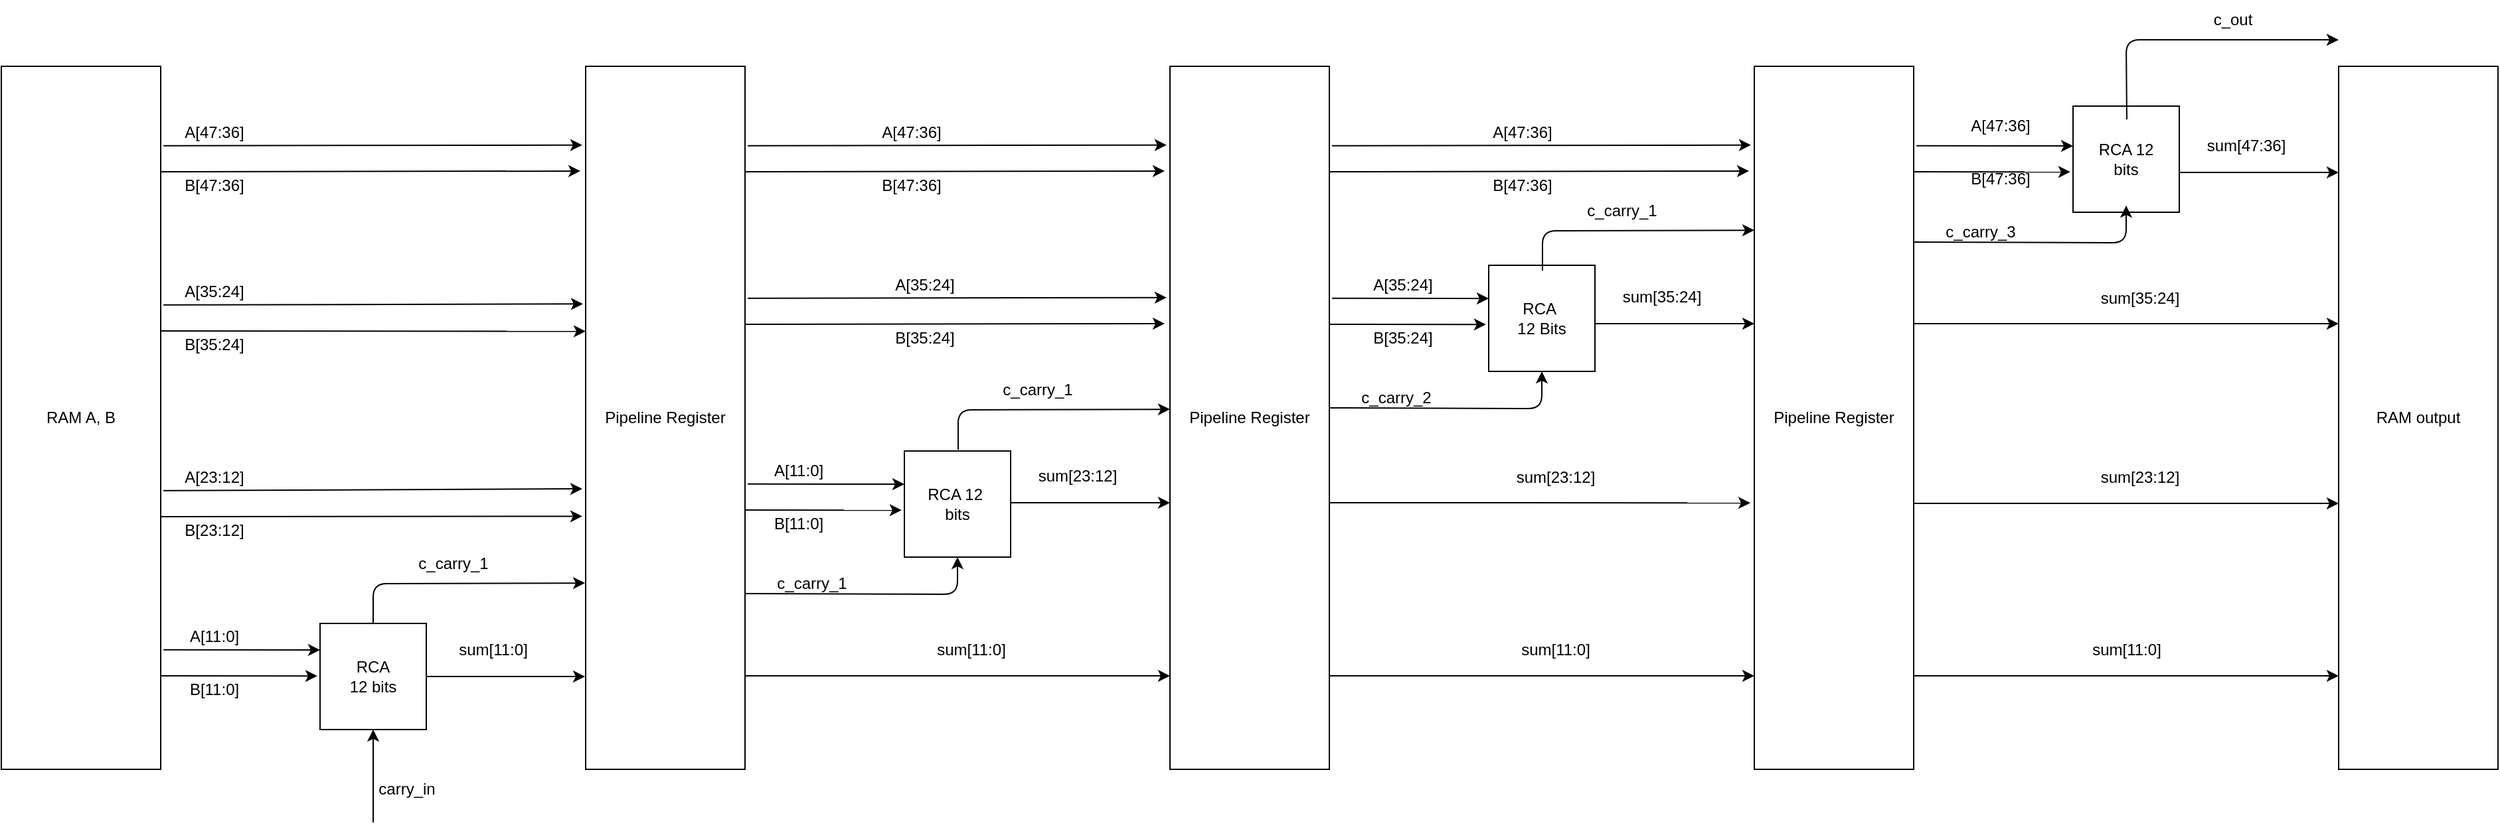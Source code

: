 <mxfile>
    <diagram id="7_DFSJN7kYFXj5fdT7Vn" name="Page-1">
        <mxGraphModel dx="1146" dy="644" grid="1" gridSize="10" guides="1" tooltips="1" connect="1" arrows="1" fold="1" page="1" pageScale="1" pageWidth="3300" pageHeight="4681" math="0" shadow="0">
            <root>
                <mxCell id="0"/>
                <mxCell id="1" parent="0"/>
                <mxCell id="3" value="RAM A, B" style="rounded=0;whiteSpace=wrap;html=1;" vertex="1" parent="1">
                    <mxGeometry x="80" y="150" width="120" height="530" as="geometry"/>
                </mxCell>
                <mxCell id="32" style="edgeStyle=none;html=1;exitX=1;exitY=0.75;exitDx=0;exitDy=0;entryX=0.5;entryY=1;entryDx=0;entryDy=0;" edge="1" parent="1" source="5" target="10">
                    <mxGeometry relative="1" as="geometry">
                        <mxPoint x="830" y="548" as="targetPoint"/>
                        <Array as="points">
                            <mxPoint x="800" y="548"/>
                        </Array>
                    </mxGeometry>
                </mxCell>
                <mxCell id="5" value="Pipeline Register" style="rounded=0;whiteSpace=wrap;html=1;" vertex="1" parent="1">
                    <mxGeometry x="520" y="150" width="120" height="530" as="geometry"/>
                </mxCell>
                <mxCell id="6" value="Pipeline Register" style="rounded=0;whiteSpace=wrap;html=1;" vertex="1" parent="1">
                    <mxGeometry x="960" y="150" width="120" height="530" as="geometry"/>
                </mxCell>
                <mxCell id="7" value="Pipeline Register" style="rounded=0;whiteSpace=wrap;html=1;" vertex="1" parent="1">
                    <mxGeometry x="1400" y="150" width="120" height="530" as="geometry"/>
                </mxCell>
                <mxCell id="8" value="RAM output" style="rounded=0;whiteSpace=wrap;html=1;" vertex="1" parent="1">
                    <mxGeometry x="1840" y="150" width="120" height="530" as="geometry"/>
                </mxCell>
                <mxCell id="16" style="edgeStyle=none;html=1;exitX=1.017;exitY=0.83;exitDx=0;exitDy=0;entryX=0;entryY=0.25;entryDx=0;entryDy=0;exitPerimeter=0;" edge="1" parent="1" source="3" target="9">
                    <mxGeometry relative="1" as="geometry"/>
                </mxCell>
                <mxCell id="20" style="edgeStyle=none;html=1;exitX=1;exitY=0.5;exitDx=0;exitDy=0;entryX=-0.004;entryY=0.868;entryDx=0;entryDy=0;entryPerimeter=0;" edge="1" parent="1" source="9" target="5">
                    <mxGeometry relative="1" as="geometry"/>
                </mxCell>
                <mxCell id="29" style="edgeStyle=none;html=1;exitX=0.5;exitY=1;exitDx=0;exitDy=0;entryX=0.5;entryY=1;entryDx=0;entryDy=0;" edge="1" parent="1" target="9">
                    <mxGeometry relative="1" as="geometry">
                        <mxPoint x="360" y="720" as="sourcePoint"/>
                    </mxGeometry>
                </mxCell>
                <mxCell id="31" style="edgeStyle=none;html=1;exitX=0.5;exitY=0;exitDx=0;exitDy=0;entryX=-0.004;entryY=0.735;entryDx=0;entryDy=0;entryPerimeter=0;" edge="1" parent="1" source="9" target="5">
                    <mxGeometry relative="1" as="geometry">
                        <mxPoint x="360" y="530" as="targetPoint"/>
                        <Array as="points">
                            <mxPoint x="360" y="540"/>
                        </Array>
                    </mxGeometry>
                </mxCell>
                <mxCell id="9" value="RCA&lt;br&gt;12 bits" style="whiteSpace=wrap;html=1;aspect=fixed;" vertex="1" parent="1">
                    <mxGeometry x="320" y="570" width="80" height="80" as="geometry"/>
                </mxCell>
                <mxCell id="10" value="RCA 12&amp;nbsp;&lt;br&gt;bits" style="whiteSpace=wrap;html=1;aspect=fixed;" vertex="1" parent="1">
                    <mxGeometry x="760" y="440" width="80" height="80" as="geometry"/>
                </mxCell>
                <mxCell id="11" value="RCA&amp;nbsp;&lt;br&gt;12 Bits" style="whiteSpace=wrap;html=1;aspect=fixed;" vertex="1" parent="1">
                    <mxGeometry x="1200" y="300" width="80" height="80" as="geometry"/>
                </mxCell>
                <mxCell id="12" value="RCA 12&lt;br&gt;bits" style="whiteSpace=wrap;html=1;aspect=fixed;" vertex="1" parent="1">
                    <mxGeometry x="1640" y="180" width="80" height="80" as="geometry"/>
                </mxCell>
                <mxCell id="17" style="edgeStyle=none;html=1;exitX=1.017;exitY=0.83;exitDx=0;exitDy=0;entryX=0;entryY=0.25;entryDx=0;entryDy=0;exitPerimeter=0;" edge="1" parent="1">
                    <mxGeometry relative="1" as="geometry">
                        <mxPoint x="200.0" y="609.5" as="sourcePoint"/>
                        <mxPoint x="317.96" y="609.6" as="targetPoint"/>
                    </mxGeometry>
                </mxCell>
                <mxCell id="18" value="A[11:0]" style="text;html=1;align=center;verticalAlign=middle;resizable=0;points=[];autosize=1;strokeColor=none;fillColor=none;" vertex="1" parent="1">
                    <mxGeometry x="210" y="565" width="60" height="30" as="geometry"/>
                </mxCell>
                <mxCell id="19" value="B[11:0]" style="text;html=1;align=center;verticalAlign=middle;resizable=0;points=[];autosize=1;strokeColor=none;fillColor=none;" vertex="1" parent="1">
                    <mxGeometry x="210" y="605" width="60" height="30" as="geometry"/>
                </mxCell>
                <mxCell id="21" style="edgeStyle=none;html=1;exitX=1;exitY=0.5;exitDx=0;exitDy=0;entryX=0;entryY=0.867;entryDx=0;entryDy=0;entryPerimeter=0;" edge="1" parent="1" target="6">
                    <mxGeometry relative="1" as="geometry">
                        <mxPoint x="640" y="609.5" as="sourcePoint"/>
                        <mxPoint x="759.52" y="609.54" as="targetPoint"/>
                    </mxGeometry>
                </mxCell>
                <mxCell id="22" style="edgeStyle=none;html=1;exitX=1;exitY=0.5;exitDx=0;exitDy=0;entryX=0;entryY=0.867;entryDx=0;entryDy=0;entryPerimeter=0;" edge="1" parent="1">
                    <mxGeometry relative="1" as="geometry">
                        <mxPoint x="1080" y="609.5" as="sourcePoint"/>
                        <mxPoint x="1400" y="609.51" as="targetPoint"/>
                    </mxGeometry>
                </mxCell>
                <mxCell id="23" style="edgeStyle=none;html=1;exitX=1;exitY=0.5;exitDx=0;exitDy=0;entryX=0;entryY=0.867;entryDx=0;entryDy=0;entryPerimeter=0;" edge="1" parent="1">
                    <mxGeometry relative="1" as="geometry">
                        <mxPoint x="1520" y="609.5" as="sourcePoint"/>
                        <mxPoint x="1840" y="609.51" as="targetPoint"/>
                    </mxGeometry>
                </mxCell>
                <mxCell id="24" value="sum[11:0]&lt;span style=&quot;color: rgba(0, 0, 0, 0); font-family: monospace; font-size: 0px; text-align: start;&quot;&gt;%3CmxGraphModel%3E%3Croot%3E%3CmxCell%20id%3D%220%22%2F%3E%3CmxCell%20id%3D%221%22%20parent%3D%220%22%2F%3E%3CmxCell%20id%3D%222%22%20style%3D%22edgeStyle%3Dnone%3Bhtml%3D1%3BexitX%3D1%3BexitY%3D0.5%3BexitDx%3D0%3BexitDy%3D0%3BentryX%3D0%3BentryY%3D0.867%3BentryDx%3D0%3BentryDy%3D0%3BentryPerimeter%3D0%3B%22%20edge%3D%221%22%20parent%3D%221%22%3E%3CmxGeometry%20relative%3D%221%22%20as%3D%22geometry%22%3E%3CmxPoint%20x%3D%22640%22%20y%3D%22609.5%22%20as%3D%22sourcePoint%22%2F%3E%3CmxPoint%20x%3D%22960%22%20y%3D%22609.51%22%20as%3D%22targetPoint%22%2F%3E%3C%2FmxGeometry%3E%3C%2FmxCell%3E%3C%2Froot%3E%3C%2FmxGraphModel%3E&lt;/span&gt;" style="text;html=1;align=center;verticalAlign=middle;resizable=0;points=[];autosize=1;strokeColor=none;fillColor=none;" vertex="1" parent="1">
                    <mxGeometry x="410" y="575" width="80" height="30" as="geometry"/>
                </mxCell>
                <mxCell id="25" value="sum[11:0]&lt;span style=&quot;color: rgba(0, 0, 0, 0); font-family: monospace; font-size: 0px; text-align: start;&quot;&gt;%3CmxGraphModel%3E%3Croot%3E%3CmxCell%20id%3D%220%22%2F%3E%3CmxCell%20id%3D%221%22%20parent%3D%220%22%2F%3E%3CmxCell%20id%3D%222%22%20style%3D%22edgeStyle%3Dnone%3Bhtml%3D1%3BexitX%3D1%3BexitY%3D0.5%3BexitDx%3D0%3BexitDy%3D0%3BentryX%3D0%3BentryY%3D0.867%3BentryDx%3D0%3BentryDy%3D0%3BentryPerimeter%3D0%3B%22%20edge%3D%221%22%20parent%3D%221%22%3E%3CmxGeometry%20relative%3D%221%22%20as%3D%22geometry%22%3E%3CmxPoint%20x%3D%22640%22%20y%3D%22609.5%22%20as%3D%22sourcePoint%22%2F%3E%3CmxPoint%20x%3D%22960%22%20y%3D%22609.51%22%20as%3D%22targetPoint%22%2F%3E%3C%2FmxGeometry%3E%3C%2FmxCell%3E%3C%2Froot%3E%3C%2FmxGraphModel%3E&lt;/span&gt;" style="text;html=1;align=center;verticalAlign=middle;resizable=0;points=[];autosize=1;strokeColor=none;fillColor=none;" vertex="1" parent="1">
                    <mxGeometry x="770" y="575" width="80" height="30" as="geometry"/>
                </mxCell>
                <mxCell id="27" value="sum[11:0]&lt;span style=&quot;color: rgba(0, 0, 0, 0); font-family: monospace; font-size: 0px; text-align: start;&quot;&gt;%3CmxGraphModel%3E%3Croot%3E%3CmxCell%20id%3D%220%22%2F%3E%3CmxCell%20id%3D%221%22%20parent%3D%220%22%2F%3E%3CmxCell%20id%3D%222%22%20style%3D%22edgeStyle%3Dnone%3Bhtml%3D1%3BexitX%3D1%3BexitY%3D0.5%3BexitDx%3D0%3BexitDy%3D0%3BentryX%3D0%3BentryY%3D0.867%3BentryDx%3D0%3BentryDy%3D0%3BentryPerimeter%3D0%3B%22%20edge%3D%221%22%20parent%3D%221%22%3E%3CmxGeometry%20relative%3D%221%22%20as%3D%22geometry%22%3E%3CmxPoint%20x%3D%22640%22%20y%3D%22609.5%22%20as%3D%22sourcePoint%22%2F%3E%3CmxPoint%20x%3D%22960%22%20y%3D%22609.51%22%20as%3D%22targetPoint%22%2F%3E%3C%2FmxGeometry%3E%3C%2FmxCell%3E%3C%2Froot%3E%3C%2FmxGraphModel%3E&lt;/span&gt;" style="text;html=1;align=center;verticalAlign=middle;resizable=0;points=[];autosize=1;strokeColor=none;fillColor=none;" vertex="1" parent="1">
                    <mxGeometry x="1210" y="575" width="80" height="30" as="geometry"/>
                </mxCell>
                <mxCell id="28" value="sum[11:0]&lt;span style=&quot;color: rgba(0, 0, 0, 0); font-family: monospace; font-size: 0px; text-align: start;&quot;&gt;%3CmxGraphModel%3E%3Croot%3E%3CmxCell%20id%3D%220%22%2F%3E%3CmxCell%20id%3D%221%22%20parent%3D%220%22%2F%3E%3CmxCell%20id%3D%222%22%20style%3D%22edgeStyle%3Dnone%3Bhtml%3D1%3BexitX%3D1%3BexitY%3D0.5%3BexitDx%3D0%3BexitDy%3D0%3BentryX%3D0%3BentryY%3D0.867%3BentryDx%3D0%3BentryDy%3D0%3BentryPerimeter%3D0%3B%22%20edge%3D%221%22%20parent%3D%221%22%3E%3CmxGeometry%20relative%3D%221%22%20as%3D%22geometry%22%3E%3CmxPoint%20x%3D%22640%22%20y%3D%22609.5%22%20as%3D%22sourcePoint%22%2F%3E%3CmxPoint%20x%3D%22960%22%20y%3D%22609.51%22%20as%3D%22targetPoint%22%2F%3E%3C%2FmxGeometry%3E%3C%2FmxCell%3E%3C%2Froot%3E%3C%2FmxGraphModel%3E&lt;/span&gt;" style="text;html=1;align=center;verticalAlign=middle;resizable=0;points=[];autosize=1;strokeColor=none;fillColor=none;" vertex="1" parent="1">
                    <mxGeometry x="1640" y="575" width="80" height="30" as="geometry"/>
                </mxCell>
                <mxCell id="30" value="carry_in" style="text;html=1;align=center;verticalAlign=middle;resizable=0;points=[];autosize=1;strokeColor=none;fillColor=none;" vertex="1" parent="1">
                    <mxGeometry x="350" y="680" width="70" height="30" as="geometry"/>
                </mxCell>
                <mxCell id="33" value="c_carry_1" style="text;html=1;align=center;verticalAlign=middle;resizable=0;points=[];autosize=1;strokeColor=none;fillColor=none;" vertex="1" parent="1">
                    <mxGeometry x="380" y="510" width="80" height="30" as="geometry"/>
                </mxCell>
                <mxCell id="34" value="c_carry_1" style="text;html=1;align=center;verticalAlign=middle;resizable=0;points=[];autosize=1;strokeColor=none;fillColor=none;" vertex="1" parent="1">
                    <mxGeometry x="650" y="525" width="80" height="30" as="geometry"/>
                </mxCell>
                <mxCell id="35" style="edgeStyle=none;html=1;exitX=1.017;exitY=0.83;exitDx=0;exitDy=0;entryX=-0.021;entryY=0.601;entryDx=0;entryDy=0;exitPerimeter=0;entryPerimeter=0;" edge="1" parent="1" target="5">
                    <mxGeometry relative="1" as="geometry">
                        <mxPoint x="202.04" y="469.9" as="sourcePoint"/>
                        <mxPoint x="320" y="470" as="targetPoint"/>
                    </mxGeometry>
                </mxCell>
                <mxCell id="36" style="edgeStyle=none;html=1;exitX=1.017;exitY=0.83;exitDx=0;exitDy=0;entryX=-0.021;entryY=0.64;entryDx=0;entryDy=0;exitPerimeter=0;entryPerimeter=0;" edge="1" parent="1" target="5">
                    <mxGeometry relative="1" as="geometry">
                        <mxPoint x="200" y="489.5" as="sourcePoint"/>
                        <mxPoint x="317.96" y="489.6" as="targetPoint"/>
                    </mxGeometry>
                </mxCell>
                <mxCell id="37" value="A[23:12]" style="text;html=1;align=center;verticalAlign=middle;resizable=0;points=[];autosize=1;strokeColor=none;fillColor=none;" vertex="1" parent="1">
                    <mxGeometry x="205" y="445" width="70" height="30" as="geometry"/>
                </mxCell>
                <mxCell id="38" value="B[23:12]" style="text;html=1;align=center;verticalAlign=middle;resizable=0;points=[];autosize=1;strokeColor=none;fillColor=none;" vertex="1" parent="1">
                    <mxGeometry x="205" y="485" width="70" height="30" as="geometry"/>
                </mxCell>
                <mxCell id="39" style="edgeStyle=none;html=1;exitX=1.017;exitY=0.83;exitDx=0;exitDy=0;exitPerimeter=0;entryX=-0.017;entryY=0.338;entryDx=0;entryDy=0;entryPerimeter=0;" edge="1" parent="1" target="5">
                    <mxGeometry relative="1" as="geometry">
                        <mxPoint x="202.04" y="329.9" as="sourcePoint"/>
                        <mxPoint x="510" y="330" as="targetPoint"/>
                    </mxGeometry>
                </mxCell>
                <mxCell id="40" style="edgeStyle=none;html=1;exitX=1.017;exitY=0.83;exitDx=0;exitDy=0;entryX=0;entryY=0.377;entryDx=0;entryDy=0;exitPerimeter=0;entryPerimeter=0;" edge="1" parent="1" target="5">
                    <mxGeometry relative="1" as="geometry">
                        <mxPoint x="200" y="349.5" as="sourcePoint"/>
                        <mxPoint x="317.96" y="349.6" as="targetPoint"/>
                    </mxGeometry>
                </mxCell>
                <mxCell id="41" value="A[35:24]" style="text;html=1;align=center;verticalAlign=middle;resizable=0;points=[];autosize=1;strokeColor=none;fillColor=none;" vertex="1" parent="1">
                    <mxGeometry x="205" y="305" width="70" height="30" as="geometry"/>
                </mxCell>
                <mxCell id="42" value="B[35:24]" style="text;html=1;align=center;verticalAlign=middle;resizable=0;points=[];autosize=1;strokeColor=none;fillColor=none;" vertex="1" parent="1">
                    <mxGeometry x="205" y="345" width="70" height="30" as="geometry"/>
                </mxCell>
                <mxCell id="43" style="edgeStyle=none;html=1;exitX=1.017;exitY=0.83;exitDx=0;exitDy=0;entryX=-0.021;entryY=0.112;entryDx=0;entryDy=0;exitPerimeter=0;entryPerimeter=0;" edge="1" parent="1" target="5">
                    <mxGeometry relative="1" as="geometry">
                        <mxPoint x="202.04" y="209.9" as="sourcePoint"/>
                        <mxPoint x="320" y="210" as="targetPoint"/>
                    </mxGeometry>
                </mxCell>
                <mxCell id="44" style="edgeStyle=none;html=1;exitX=1.017;exitY=0.83;exitDx=0;exitDy=0;entryX=-0.033;entryY=0.149;entryDx=0;entryDy=0;exitPerimeter=0;entryPerimeter=0;" edge="1" parent="1" target="5">
                    <mxGeometry relative="1" as="geometry">
                        <mxPoint x="200" y="229.5" as="sourcePoint"/>
                        <mxPoint x="317.96" y="229.6" as="targetPoint"/>
                    </mxGeometry>
                </mxCell>
                <mxCell id="45" value="A[47:36]" style="text;html=1;align=center;verticalAlign=middle;resizable=0;points=[];autosize=1;strokeColor=none;fillColor=none;" vertex="1" parent="1">
                    <mxGeometry x="205" y="185" width="70" height="30" as="geometry"/>
                </mxCell>
                <mxCell id="46" value="B[47:36]" style="text;html=1;align=center;verticalAlign=middle;resizable=0;points=[];autosize=1;strokeColor=none;fillColor=none;" vertex="1" parent="1">
                    <mxGeometry x="205" y="225" width="70" height="30" as="geometry"/>
                </mxCell>
                <mxCell id="47" style="edgeStyle=none;html=1;exitX=1.017;exitY=0.83;exitDx=0;exitDy=0;entryX=-0.021;entryY=0.112;entryDx=0;entryDy=0;exitPerimeter=0;entryPerimeter=0;" edge="1" parent="1">
                    <mxGeometry relative="1" as="geometry">
                        <mxPoint x="642.04" y="209.9" as="sourcePoint"/>
                        <mxPoint x="957.48" y="209.36" as="targetPoint"/>
                    </mxGeometry>
                </mxCell>
                <mxCell id="48" style="edgeStyle=none;html=1;exitX=1.017;exitY=0.83;exitDx=0;exitDy=0;entryX=-0.033;entryY=0.149;entryDx=0;entryDy=0;exitPerimeter=0;entryPerimeter=0;" edge="1" parent="1">
                    <mxGeometry relative="1" as="geometry">
                        <mxPoint x="640" y="229.5" as="sourcePoint"/>
                        <mxPoint x="956.04" y="228.97" as="targetPoint"/>
                    </mxGeometry>
                </mxCell>
                <mxCell id="51" style="edgeStyle=none;html=1;exitX=1.017;exitY=0.83;exitDx=0;exitDy=0;entryX=-0.021;entryY=0.112;entryDx=0;entryDy=0;exitPerimeter=0;entryPerimeter=0;" edge="1" parent="1">
                    <mxGeometry relative="1" as="geometry">
                        <mxPoint x="1082.04" y="209.9" as="sourcePoint"/>
                        <mxPoint x="1397.48" y="209.36" as="targetPoint"/>
                    </mxGeometry>
                </mxCell>
                <mxCell id="52" style="edgeStyle=none;html=1;exitX=1.017;exitY=0.83;exitDx=0;exitDy=0;entryX=-0.033;entryY=0.149;entryDx=0;entryDy=0;exitPerimeter=0;entryPerimeter=0;" edge="1" parent="1">
                    <mxGeometry relative="1" as="geometry">
                        <mxPoint x="1080" y="229.5" as="sourcePoint"/>
                        <mxPoint x="1396.04" y="228.97" as="targetPoint"/>
                    </mxGeometry>
                </mxCell>
                <mxCell id="59" style="edgeStyle=none;html=1;exitX=1.017;exitY=0.83;exitDx=0;exitDy=0;entryX=0;entryY=0.25;entryDx=0;entryDy=0;exitPerimeter=0;" edge="1" parent="1">
                    <mxGeometry relative="1" as="geometry">
                        <mxPoint x="642.04" y="464.9" as="sourcePoint"/>
                        <mxPoint x="760" y="465" as="targetPoint"/>
                    </mxGeometry>
                </mxCell>
                <mxCell id="60" style="edgeStyle=none;html=1;exitX=1.017;exitY=0.83;exitDx=0;exitDy=0;entryX=0;entryY=0.25;entryDx=0;entryDy=0;exitPerimeter=0;" edge="1" parent="1">
                    <mxGeometry relative="1" as="geometry">
                        <mxPoint x="640" y="484.5" as="sourcePoint"/>
                        <mxPoint x="757.96" y="484.6" as="targetPoint"/>
                    </mxGeometry>
                </mxCell>
                <mxCell id="61" value="A[11:0]" style="text;html=1;align=center;verticalAlign=middle;resizable=0;points=[];autosize=1;strokeColor=none;fillColor=none;" vertex="1" parent="1">
                    <mxGeometry x="650" y="440" width="60" height="30" as="geometry"/>
                </mxCell>
                <mxCell id="62" value="B[11:0]" style="text;html=1;align=center;verticalAlign=middle;resizable=0;points=[];autosize=1;strokeColor=none;fillColor=none;" vertex="1" parent="1">
                    <mxGeometry x="650" y="480" width="60" height="30" as="geometry"/>
                </mxCell>
                <mxCell id="63" style="edgeStyle=none;html=1;exitX=1.017;exitY=0.83;exitDx=0;exitDy=0;entryX=0;entryY=0.25;entryDx=0;entryDy=0;exitPerimeter=0;" edge="1" parent="1">
                    <mxGeometry relative="1" as="geometry">
                        <mxPoint x="1082.04" y="324.9" as="sourcePoint"/>
                        <mxPoint x="1200" y="325" as="targetPoint"/>
                    </mxGeometry>
                </mxCell>
                <mxCell id="64" style="edgeStyle=none;html=1;exitX=1.017;exitY=0.83;exitDx=0;exitDy=0;entryX=0;entryY=0.25;entryDx=0;entryDy=0;exitPerimeter=0;" edge="1" parent="1">
                    <mxGeometry relative="1" as="geometry">
                        <mxPoint x="1080" y="344.5" as="sourcePoint"/>
                        <mxPoint x="1197.96" y="344.6" as="targetPoint"/>
                    </mxGeometry>
                </mxCell>
                <mxCell id="67" style="edgeStyle=none;html=1;exitX=1.017;exitY=0.83;exitDx=0;exitDy=0;entryX=0;entryY=0.25;entryDx=0;entryDy=0;exitPerimeter=0;" edge="1" parent="1">
                    <mxGeometry relative="1" as="geometry">
                        <mxPoint x="1522.04" y="209.9" as="sourcePoint"/>
                        <mxPoint x="1640" y="210" as="targetPoint"/>
                    </mxGeometry>
                </mxCell>
                <mxCell id="68" style="edgeStyle=none;html=1;exitX=1.017;exitY=0.83;exitDx=0;exitDy=0;entryX=0;entryY=0.25;entryDx=0;entryDy=0;exitPerimeter=0;" edge="1" parent="1">
                    <mxGeometry relative="1" as="geometry">
                        <mxPoint x="1520" y="229.5" as="sourcePoint"/>
                        <mxPoint x="1637.96" y="229.6" as="targetPoint"/>
                    </mxGeometry>
                </mxCell>
                <mxCell id="73" style="edgeStyle=none;html=1;exitX=1;exitY=0.5;exitDx=0;exitDy=0;entryX=-0.004;entryY=0.868;entryDx=0;entryDy=0;entryPerimeter=0;" edge="1" parent="1">
                    <mxGeometry relative="1" as="geometry">
                        <mxPoint x="840.48" y="479" as="sourcePoint"/>
                        <mxPoint x="960" y="479.04" as="targetPoint"/>
                    </mxGeometry>
                </mxCell>
                <mxCell id="74" style="edgeStyle=none;html=1;exitX=0.5;exitY=0;exitDx=0;exitDy=0;entryX=-0.004;entryY=0.735;entryDx=0;entryDy=0;entryPerimeter=0;" edge="1" parent="1">
                    <mxGeometry relative="1" as="geometry">
                        <mxPoint x="960" y="408.55" as="targetPoint"/>
                        <mxPoint x="800.48" y="439" as="sourcePoint"/>
                        <Array as="points">
                            <mxPoint x="800.48" y="409"/>
                        </Array>
                    </mxGeometry>
                </mxCell>
                <mxCell id="75" value="sum[23:12]&lt;span style=&quot;color: rgba(0, 0, 0, 0); font-family: monospace; font-size: 0px; text-align: start;&quot;&gt;%3CmxGraphModel%3E%3Croot%3E%3CmxCell%20id%3D%220%22%2F%3E%3CmxCell%20id%3D%221%22%20parent%3D%220%22%2F%3E%3CmxCell%20id%3D%222%22%20style%3D%22edgeStyle%3Dnone%3Bhtml%3D1%3BexitX%3D1%3BexitY%3D0.5%3BexitDx%3D0%3BexitDy%3D0%3BentryX%3D0%3BentryY%3D0.867%3BentryDx%3D0%3BentryDy%3D0%3BentryPerimeter%3D0%3B%22%20edge%3D%221%22%20parent%3D%221%22%3E%3CmxGeometry%20relative%3D%221%22%20as%3D%22geometry%22%3E%3CmxPoint%20x%3D%22640%22%20y%3D%22609.5%22%20as%3D%22sourcePoint%22%2F%3E%3CmxPoint%20x%3D%22960%22%20y%3D%22609.51%22%20as%3D%22targetPoint%22%2F%3E%3C%2FmxGeometry%3E%3C%2FmxCell%3E%3C%2Froot%3E%3C%2FmxGraphModel%3E&lt;/span&gt;" style="text;html=1;align=center;verticalAlign=middle;resizable=0;points=[];autosize=1;strokeColor=none;fillColor=none;" vertex="1" parent="1">
                    <mxGeometry x="850.48" y="444" width="80" height="30" as="geometry"/>
                </mxCell>
                <mxCell id="76" value="c_carry_1" style="text;html=1;align=center;verticalAlign=middle;resizable=0;points=[];autosize=1;strokeColor=none;fillColor=none;" vertex="1" parent="1">
                    <mxGeometry x="820.48" y="379" width="80" height="30" as="geometry"/>
                </mxCell>
                <mxCell id="77" style="edgeStyle=none;html=1;exitX=1;exitY=0.5;exitDx=0;exitDy=0;entryX=-0.004;entryY=0.868;entryDx=0;entryDy=0;entryPerimeter=0;" edge="1" parent="1">
                    <mxGeometry relative="1" as="geometry">
                        <mxPoint x="1280.48" y="344" as="sourcePoint"/>
                        <mxPoint x="1400" y="344.04" as="targetPoint"/>
                    </mxGeometry>
                </mxCell>
                <mxCell id="78" style="edgeStyle=none;html=1;exitX=0.5;exitY=0;exitDx=0;exitDy=0;entryX=-0.004;entryY=0.735;entryDx=0;entryDy=0;entryPerimeter=0;" edge="1" parent="1">
                    <mxGeometry relative="1" as="geometry">
                        <mxPoint x="1400" y="273.55" as="targetPoint"/>
                        <mxPoint x="1240.48" y="304" as="sourcePoint"/>
                        <Array as="points">
                            <mxPoint x="1240.48" y="274"/>
                        </Array>
                    </mxGeometry>
                </mxCell>
                <mxCell id="79" value="sum[35:24]&lt;span style=&quot;color: rgba(0, 0, 0, 0); font-family: monospace; font-size: 0px; text-align: start;&quot;&gt;%3CmxGraphModel%3E%3Croot%3E%3CmxCell%20id%3D%220%22%2F%3E%3CmxCell%20id%3D%221%22%20parent%3D%220%22%2F%3E%3CmxCell%20id%3D%222%22%20style%3D%22edgeStyle%3Dnone%3Bhtml%3D1%3BexitX%3D1%3BexitY%3D0.5%3BexitDx%3D0%3BexitDy%3D0%3BentryX%3D0%3BentryY%3D0.867%3BentryDx%3D0%3BentryDy%3D0%3BentryPerimeter%3D0%3B%22%20edge%3D%221%22%20parent%3D%221%22%3E%3CmxGeometry%20relative%3D%221%22%20as%3D%22geometry%22%3E%3CmxPoint%20x%3D%22640%22%20y%3D%22609.5%22%20as%3D%22sourcePoint%22%2F%3E%3CmxPoint%20x%3D%22960%22%20y%3D%22609.51%22%20as%3D%22targetPoint%22%2F%3E%3C%2FmxGeometry%3E%3C%2FmxCell%3E%3C%2Froot%3E%3C%2FmxGraphModel%3E\&lt;/span&gt;" style="text;html=1;align=center;verticalAlign=middle;resizable=0;points=[];autosize=1;strokeColor=none;fillColor=none;" vertex="1" parent="1">
                    <mxGeometry x="1290.48" y="309" width="80" height="30" as="geometry"/>
                </mxCell>
                <mxCell id="80" value="c_carry_1" style="text;html=1;align=center;verticalAlign=middle;resizable=0;points=[];autosize=1;strokeColor=none;fillColor=none;" vertex="1" parent="1">
                    <mxGeometry x="1260.48" y="244" width="80" height="30" as="geometry"/>
                </mxCell>
                <mxCell id="81" style="edgeStyle=none;html=1;exitX=1;exitY=0.5;exitDx=0;exitDy=0;entryX=-0.004;entryY=0.868;entryDx=0;entryDy=0;entryPerimeter=0;" edge="1" parent="1">
                    <mxGeometry relative="1" as="geometry">
                        <mxPoint x="1720.48" y="230" as="sourcePoint"/>
                        <mxPoint x="1840" y="230.04" as="targetPoint"/>
                    </mxGeometry>
                </mxCell>
                <mxCell id="82" style="edgeStyle=none;html=1;exitX=0.5;exitY=0;exitDx=0;exitDy=0;" edge="1" parent="1">
                    <mxGeometry relative="1" as="geometry">
                        <mxPoint x="1840" y="130" as="targetPoint"/>
                        <mxPoint x="1680.48" y="190" as="sourcePoint"/>
                        <Array as="points">
                            <mxPoint x="1680" y="130"/>
                        </Array>
                    </mxGeometry>
                </mxCell>
                <mxCell id="83" value="sum[47:36]&lt;span style=&quot;color: rgba(0, 0, 0, 0); font-family: monospace; font-size: 0px; text-align: start;&quot;&gt;%3CmxGraphModel%3E%3Croot%3E%3CmxCell%20id%3D%220%22%2F%3E%3CmxCell%20id%3D%221%22%20parent%3D%220%22%2F%3E%3CmxCell%20id%3D%222%22%20style%3D%22edgeStyle%3Dnone%3Bhtml%3D1%3BexitX%3D1%3BexitY%3D0.5%3BexitDx%3D0%3BexitDy%3D0%3BentryX%3D0%3BentryY%3D0.867%3BentryDx%3D0%3BentryDy%3D0%3BentryPerimeter%3D0%3B%22%20edge%3D%221%22%20parent%3D%221%22%3E%3CmxGeometry%20relative%3D%221%22%20as%3D%22geometry%22%3E%3CmxPoint%20x%3D%22640%22%20y%3D%22609.5%22%20as%3D%22sourcePoint%22%2F%3E%3CmxPoint%20x%3D%22960%22%20y%3D%22609.51%22%20as%3D%22targetPoint%22%2F%3E%3C%2FmxGeometry%3E%3C%2FmxCell%3E%3C%2Froot%3E%3C%2FmxGraphModel%3E&lt;/span&gt;" style="text;html=1;align=center;verticalAlign=middle;resizable=0;points=[];autosize=1;strokeColor=none;fillColor=none;" vertex="1" parent="1">
                    <mxGeometry x="1730.48" y="195" width="80" height="30" as="geometry"/>
                </mxCell>
                <mxCell id="84" value="c_out" style="text;html=1;align=center;verticalAlign=middle;resizable=0;points=[];autosize=1;strokeColor=none;fillColor=none;" vertex="1" parent="1">
                    <mxGeometry x="1735" y="100" width="50" height="30" as="geometry"/>
                </mxCell>
                <mxCell id="86" style="edgeStyle=none;html=1;exitX=1.017;exitY=0.83;exitDx=0;exitDy=0;entryX=-0.021;entryY=0.112;entryDx=0;entryDy=0;exitPerimeter=0;entryPerimeter=0;" edge="1" parent="1">
                    <mxGeometry relative="1" as="geometry">
                        <mxPoint x="642.04" y="324.9" as="sourcePoint"/>
                        <mxPoint x="957.48" y="324.36" as="targetPoint"/>
                    </mxGeometry>
                </mxCell>
                <mxCell id="87" style="edgeStyle=none;html=1;exitX=1.017;exitY=0.83;exitDx=0;exitDy=0;entryX=-0.033;entryY=0.149;entryDx=0;entryDy=0;exitPerimeter=0;entryPerimeter=0;" edge="1" parent="1">
                    <mxGeometry relative="1" as="geometry">
                        <mxPoint x="640" y="344.5" as="sourcePoint"/>
                        <mxPoint x="956.04" y="343.97" as="targetPoint"/>
                    </mxGeometry>
                </mxCell>
                <mxCell id="90" style="edgeStyle=none;html=1;exitX=1;exitY=0.5;exitDx=0;exitDy=0;entryX=-0.025;entryY=0.621;entryDx=0;entryDy=0;entryPerimeter=0;" edge="1" parent="1" target="7">
                    <mxGeometry relative="1" as="geometry">
                        <mxPoint x="1080" y="479" as="sourcePoint"/>
                        <mxPoint x="1199.52" y="479.04" as="targetPoint"/>
                    </mxGeometry>
                </mxCell>
                <mxCell id="91" value="sum[23:12]&lt;span style=&quot;color: rgba(0, 0, 0, 0); font-family: monospace; font-size: 0px; text-align: start;&quot;&gt;%3CmxGraphModel%3E%3Croot%3E%3CmxCell%20id%3D%220%22%2F%3E%3CmxCell%20id%3D%221%22%20parent%3D%220%22%2F%3E%3CmxCell%20id%3D%222%22%20style%3D%22edgeStyle%3Dnone%3Bhtml%3D1%3BexitX%3D1%3BexitY%3D0.5%3BexitDx%3D0%3BexitDy%3D0%3BentryX%3D0%3BentryY%3D0.867%3BentryDx%3D0%3BentryDy%3D0%3BentryPerimeter%3D0%3B%22%20edge%3D%221%22%20parent%3D%221%22%3E%3CmxGeometry%20relative%3D%221%22%20as%3D%22geometry%22%3E%3CmxPoint%20x%3D%22640%22%20y%3D%22609.5%22%20as%3D%22sourcePoint%22%2F%3E%3CmxPoint%20x%3D%22960%22%20y%3D%22609.51%22%20as%3D%22targetPoint%22%2F%3E%3C%2FmxGeometry%3E%3C%2FmxCell%3E%3C%2Froot%3E%3C%2FmxGraphModel%3E&lt;/span&gt;" style="text;html=1;align=center;verticalAlign=middle;resizable=0;points=[];autosize=1;strokeColor=none;fillColor=none;" vertex="1" parent="1">
                    <mxGeometry x="1210" y="445" width="80" height="30" as="geometry"/>
                </mxCell>
                <mxCell id="92" style="edgeStyle=none;html=1;exitX=1;exitY=0.5;exitDx=0;exitDy=0;entryX=0;entryY=0.867;entryDx=0;entryDy=0;entryPerimeter=0;" edge="1" parent="1">
                    <mxGeometry relative="1" as="geometry">
                        <mxPoint x="1520" y="479.5" as="sourcePoint"/>
                        <mxPoint x="1840" y="479.51" as="targetPoint"/>
                    </mxGeometry>
                </mxCell>
                <mxCell id="93" value="sum[23:12]&lt;span style=&quot;color: rgba(0, 0, 0, 0); font-family: monospace; font-size: 0px; text-align: start;&quot;&gt;%3CmxGraphModel%3E%3Croot%3E%3CmxCell%20id%3D%220%22%2F%3E%3CmxCell%20id%3D%221%22%20parent%3D%220%22%2F%3E%3CmxCell%20id%3D%222%22%20style%3D%22edgeStyle%3Dnone%3Bhtml%3D1%3BexitX%3D1%3BexitY%3D0.5%3BexitDx%3D0%3BexitDy%3D0%3BentryX%3D0%3BentryY%3D0.867%3BentryDx%3D0%3BentryDy%3D0%3BentryPerimeter%3D0%3B%22%20edge%3D%221%22%20parent%3D%221%22%3E%3CmxGeometry%20relative%3D%221%22%20as%3D%22geometry%22%3E%3CmxPoint%20x%3D%22640%22%20y%3D%22609.5%22%20as%3D%22sourcePoint%22%2F%3E%3CmxPoint%20x%3D%22960%22%20y%3D%22609.51%22%20as%3D%22targetPoint%22%2F%3E%3C%2FmxGeometry%3E%3C%2FmxCell%3E%3C%2Froot%3E%3C%2FmxGraphModel%3E&lt;/span&gt;" style="text;html=1;align=center;verticalAlign=middle;resizable=0;points=[];autosize=1;strokeColor=none;fillColor=none;" vertex="1" parent="1">
                    <mxGeometry x="1650" y="445" width="80" height="30" as="geometry"/>
                </mxCell>
                <mxCell id="94" style="edgeStyle=none;html=1;exitX=1;exitY=0.5;exitDx=0;exitDy=0;entryX=0;entryY=0.867;entryDx=0;entryDy=0;entryPerimeter=0;" edge="1" parent="1">
                    <mxGeometry relative="1" as="geometry">
                        <mxPoint x="1520" y="344" as="sourcePoint"/>
                        <mxPoint x="1840" y="344.01" as="targetPoint"/>
                    </mxGeometry>
                </mxCell>
                <mxCell id="95" value="sum[35:24]&lt;span style=&quot;color: rgba(0, 0, 0, 0); font-family: monospace; font-size: 0px; text-align: start;&quot;&gt;%3CmxGraphModel%3E%3Croot%3E%3CmxCell%20id%3D%220%22%2F%3E%3CmxCell%20id%3D%221%22%20parent%3D%220%22%2F%3E%3CmxCell%20id%3D%222%22%20style%3D%22edgeStyle%3Dnone%3Bhtml%3D1%3BexitX%3D1%3BexitY%3D0.5%3BexitDx%3D0%3BexitDy%3D0%3BentryX%3D0%3BentryY%3D0.867%3BentryDx%3D0%3BentryDy%3D0%3BentryPerimeter%3D0%3B%22%20edge%3D%221%22%20parent%3D%221%22%3E%3CmxGeometry%20relative%3D%221%22%20as%3D%22geometry%22%3E%3CmxPoint%20x%3D%22640%22%20y%3D%22609.5%22%20as%3D%22sourcePoint%22%2F%3E%3CmxPoint%20x%3D%22960%22%20y%3D%22609.51%22%20as%3D%22targetPoint%22%2F%3E%3C%2FmxGeometry%3E%3C%2FmxCell%3E%3C%2Froot%3E%3C%2FmxGraphModel%3E&lt;/span&gt;" style="text;html=1;align=center;verticalAlign=middle;resizable=0;points=[];autosize=1;strokeColor=none;fillColor=none;" vertex="1" parent="1">
                    <mxGeometry x="1650" y="309.5" width="80" height="30" as="geometry"/>
                </mxCell>
                <mxCell id="96" value="A[47:36]" style="text;html=1;align=center;verticalAlign=middle;resizable=0;points=[];autosize=1;strokeColor=none;fillColor=none;" vertex="1" parent="1">
                    <mxGeometry x="730" y="185" width="70" height="30" as="geometry"/>
                </mxCell>
                <mxCell id="97" value="B[47:36]" style="text;html=1;align=center;verticalAlign=middle;resizable=0;points=[];autosize=1;strokeColor=none;fillColor=none;" vertex="1" parent="1">
                    <mxGeometry x="730" y="225" width="70" height="30" as="geometry"/>
                </mxCell>
                <mxCell id="98" value="A[47:36]" style="text;html=1;align=center;verticalAlign=middle;resizable=0;points=[];autosize=1;strokeColor=none;fillColor=none;" vertex="1" parent="1">
                    <mxGeometry x="1190.48" y="185" width="70" height="30" as="geometry"/>
                </mxCell>
                <mxCell id="99" value="B[47:36]" style="text;html=1;align=center;verticalAlign=middle;resizable=0;points=[];autosize=1;strokeColor=none;fillColor=none;" vertex="1" parent="1">
                    <mxGeometry x="1190.48" y="225" width="70" height="30" as="geometry"/>
                </mxCell>
                <mxCell id="100" value="A[47:36]" style="text;html=1;align=center;verticalAlign=middle;resizable=0;points=[];autosize=1;strokeColor=none;fillColor=none;" vertex="1" parent="1">
                    <mxGeometry x="1550" y="180" width="70" height="30" as="geometry"/>
                </mxCell>
                <mxCell id="101" value="B[47:36]" style="text;html=1;align=center;verticalAlign=middle;resizable=0;points=[];autosize=1;strokeColor=none;fillColor=none;" vertex="1" parent="1">
                    <mxGeometry x="1550" y="220" width="70" height="30" as="geometry"/>
                </mxCell>
                <mxCell id="104" value="A[35:24]" style="text;html=1;align=center;verticalAlign=middle;resizable=0;points=[];autosize=1;strokeColor=none;fillColor=none;" vertex="1" parent="1">
                    <mxGeometry x="740" y="300" width="70" height="30" as="geometry"/>
                </mxCell>
                <mxCell id="105" value="B[35:24]" style="text;html=1;align=center;verticalAlign=middle;resizable=0;points=[];autosize=1;strokeColor=none;fillColor=none;" vertex="1" parent="1">
                    <mxGeometry x="740" y="340" width="70" height="30" as="geometry"/>
                </mxCell>
                <mxCell id="106" value="A[35:24]" style="text;html=1;align=center;verticalAlign=middle;resizable=0;points=[];autosize=1;strokeColor=none;fillColor=none;" vertex="1" parent="1">
                    <mxGeometry x="1100" y="300" width="70" height="30" as="geometry"/>
                </mxCell>
                <mxCell id="107" value="B[35:24]" style="text;html=1;align=center;verticalAlign=middle;resizable=0;points=[];autosize=1;strokeColor=none;fillColor=none;" vertex="1" parent="1">
                    <mxGeometry x="1100" y="340" width="70" height="30" as="geometry"/>
                </mxCell>
                <mxCell id="108" style="edgeStyle=none;html=1;exitX=1;exitY=0.75;exitDx=0;exitDy=0;entryX=0.5;entryY=1;entryDx=0;entryDy=0;" edge="1" parent="1">
                    <mxGeometry relative="1" as="geometry">
                        <mxPoint x="1240" y="380" as="targetPoint"/>
                        <mxPoint x="1080" y="407.5" as="sourcePoint"/>
                        <Array as="points">
                            <mxPoint x="1240" y="408"/>
                        </Array>
                    </mxGeometry>
                </mxCell>
                <mxCell id="109" value="c_carry_2" style="text;html=1;align=center;verticalAlign=middle;resizable=0;points=[];autosize=1;strokeColor=none;fillColor=none;" vertex="1" parent="1">
                    <mxGeometry x="1090" y="385" width="80" height="30" as="geometry"/>
                </mxCell>
                <mxCell id="110" style="edgeStyle=none;html=1;exitX=1;exitY=0.75;exitDx=0;exitDy=0;entryX=0.5;entryY=1;entryDx=0;entryDy=0;" edge="1" parent="1">
                    <mxGeometry relative="1" as="geometry">
                        <mxPoint x="1680" y="255" as="targetPoint"/>
                        <mxPoint x="1520" y="282.5" as="sourcePoint"/>
                        <Array as="points">
                            <mxPoint x="1680" y="283"/>
                        </Array>
                    </mxGeometry>
                </mxCell>
                <mxCell id="111" value="c_carry_3" style="text;html=1;align=center;verticalAlign=middle;resizable=0;points=[];autosize=1;strokeColor=none;fillColor=none;" vertex="1" parent="1">
                    <mxGeometry x="1530" y="260" width="80" height="30" as="geometry"/>
                </mxCell>
            </root>
        </mxGraphModel>
    </diagram>
    <diagram id="iFknDpKQWc6hBe3Ddicv" name="Page-2">
        <mxGraphModel dx="1146" dy="644" grid="1" gridSize="10" guides="1" tooltips="1" connect="1" arrows="1" fold="1" page="1" pageScale="1" pageWidth="3300" pageHeight="4681" math="0" shadow="0">
            <root>
                <mxCell id="0"/>
                <mxCell id="1" parent="0"/>
                <mxCell id="79Ok9eQZv7qeA_990V6e-1" value="RAM A, B" style="rounded=0;whiteSpace=wrap;html=1;" vertex="1" parent="1">
                    <mxGeometry x="90" y="250" width="120" height="360" as="geometry"/>
                </mxCell>
                <mxCell id="79Ok9eQZv7qeA_990V6e-2" style="edgeStyle=none;html=1;exitX=1.038;exitY=0.639;exitDx=0;exitDy=0;entryX=0.5;entryY=1;entryDx=0;entryDy=0;exitPerimeter=0;" edge="1" parent="1" source="79Ok9eQZv7qeA_990V6e-3" target="79Ok9eQZv7qeA_990V6e-10">
                    <mxGeometry relative="1" as="geometry">
                        <mxPoint x="840" y="478" as="targetPoint"/>
                        <Array as="points">
                            <mxPoint x="810" y="476"/>
                        </Array>
                    </mxGeometry>
                </mxCell>
                <mxCell id="79Ok9eQZv7qeA_990V6e-3" value="Pipeline Register" style="rounded=0;whiteSpace=wrap;html=1;" vertex="1" parent="1">
                    <mxGeometry x="530" y="240" width="120" height="370" as="geometry"/>
                </mxCell>
                <mxCell id="79Ok9eQZv7qeA_990V6e-4" value="RAM C" style="rounded=0;whiteSpace=wrap;html=1;" vertex="1" parent="1">
                    <mxGeometry x="970" y="240" width="120" height="370" as="geometry"/>
                </mxCell>
                <mxCell id="79Ok9eQZv7qeA_990V6e-5" style="edgeStyle=none;html=1;exitX=1.017;exitY=0.83;exitDx=0;exitDy=0;entryX=0.013;entryY=0.619;entryDx=0;entryDy=0;exitPerimeter=0;entryPerimeter=0;" edge="1" parent="1" source="79Ok9eQZv7qeA_990V6e-1" target="79Ok9eQZv7qeA_990V6e-9">
                    <mxGeometry relative="1" as="geometry"/>
                </mxCell>
                <mxCell id="79Ok9eQZv7qeA_990V6e-6" style="edgeStyle=none;html=1;exitX=1;exitY=0.5;exitDx=0;exitDy=0;" edge="1" parent="1" source="79Ok9eQZv7qeA_990V6e-9">
                    <mxGeometry relative="1" as="geometry">
                        <mxPoint x="520" y="540" as="targetPoint"/>
                    </mxGeometry>
                </mxCell>
                <mxCell id="79Ok9eQZv7qeA_990V6e-7" style="edgeStyle=none;html=1;exitX=0.5;exitY=1;exitDx=0;exitDy=0;entryX=0.5;entryY=1;entryDx=0;entryDy=0;" edge="1" parent="1" target="79Ok9eQZv7qeA_990V6e-9">
                    <mxGeometry relative="1" as="geometry">
                        <mxPoint x="370" y="650" as="sourcePoint"/>
                    </mxGeometry>
                </mxCell>
                <mxCell id="79Ok9eQZv7qeA_990V6e-8" style="edgeStyle=none;html=1;exitX=0.5;exitY=0;exitDx=0;exitDy=0;entryX=-0.037;entryY=0.62;entryDx=0;entryDy=0;entryPerimeter=0;" edge="1" parent="1" source="79Ok9eQZv7qeA_990V6e-9" target="79Ok9eQZv7qeA_990V6e-3">
                    <mxGeometry relative="1" as="geometry">
                        <mxPoint x="370" y="460" as="targetPoint"/>
                        <Array as="points">
                            <mxPoint x="370" y="470"/>
                        </Array>
                    </mxGeometry>
                </mxCell>
                <mxCell id="79Ok9eQZv7qeA_990V6e-9" value="RCA&lt;br&gt;24 bits" style="whiteSpace=wrap;html=1;aspect=fixed;" vertex="1" parent="1">
                    <mxGeometry x="330" y="500" width="80" height="80" as="geometry"/>
                </mxCell>
                <mxCell id="79Ok9eQZv7qeA_990V6e-50" style="edgeStyle=none;html=1;exitX=0.5;exitY=0;exitDx=0;exitDy=0;" edge="1" parent="1" source="79Ok9eQZv7qeA_990V6e-10">
                    <mxGeometry relative="1" as="geometry">
                        <mxPoint x="810" y="280" as="targetPoint"/>
                    </mxGeometry>
                </mxCell>
                <mxCell id="79Ok9eQZv7qeA_990V6e-10" value="RCA 24&amp;nbsp;&lt;br&gt;bits" style="whiteSpace=wrap;html=1;aspect=fixed;" vertex="1" parent="1">
                    <mxGeometry x="770" y="370" width="80" height="80" as="geometry"/>
                </mxCell>
                <mxCell id="79Ok9eQZv7qeA_990V6e-11" style="edgeStyle=none;html=1;exitX=1.017;exitY=0.83;exitDx=0;exitDy=0;entryX=0;entryY=0.25;entryDx=0;entryDy=0;exitPerimeter=0;" edge="1" parent="1">
                    <mxGeometry relative="1" as="geometry">
                        <mxPoint x="210" y="539.5" as="sourcePoint"/>
                        <mxPoint x="327.96" y="539.6" as="targetPoint"/>
                    </mxGeometry>
                </mxCell>
                <mxCell id="79Ok9eQZv7qeA_990V6e-12" value="A[23:0]" style="text;html=1;align=center;verticalAlign=middle;resizable=0;points=[];autosize=1;strokeColor=none;fillColor=none;" vertex="1" parent="1">
                    <mxGeometry x="225" y="505" width="60" height="30" as="geometry"/>
                </mxCell>
                <mxCell id="79Ok9eQZv7qeA_990V6e-13" value="B[23:0]" style="text;html=1;align=center;verticalAlign=middle;resizable=0;points=[];autosize=1;strokeColor=none;fillColor=none;" vertex="1" parent="1">
                    <mxGeometry x="225" y="550" width="60" height="30" as="geometry"/>
                </mxCell>
                <mxCell id="79Ok9eQZv7qeA_990V6e-14" style="edgeStyle=none;html=1;exitX=1;exitY=0.5;exitDx=0;exitDy=0;" edge="1" parent="1">
                    <mxGeometry relative="1" as="geometry">
                        <mxPoint x="650" y="539.5" as="sourcePoint"/>
                        <mxPoint x="967" y="540" as="targetPoint"/>
                    </mxGeometry>
                </mxCell>
                <mxCell id="79Ok9eQZv7qeA_990V6e-15" value="sum[23:0]&lt;span style=&quot;color: rgba(0, 0, 0, 0); font-family: monospace; font-size: 0px; text-align: start;&quot;&gt;%3CmxGraphModel%3E%3Croot%3E%3CmxCell%20id%3D%220%22%2F%3E%3CmxCell%20id%3D%221%22%20parent%3D%220%22%2F%3E%3CmxCell%20id%3D%222%22%20style%3D%22edgeStyle%3Dnone%3Bhtml%3D1%3BexitX%3D1%3BexitY%3D0.5%3BexitDx%3D0%3BexitDy%3D0%3BentryX%3D0%3BentryY%3D0.867%3BentryDx%3D0%3BentryDy%3D0%3BentryPerimeter%3D0%3B%22%20edge%3D%221%22%20parent%3D%221%22%3E%3CmxGeometry%20relative%3D%221%22%20as%3D%22geometry%22%3E%3CmxPoint%20x%3D%22640%22%20y%3D%22609.5%22%20as%3D%22sourcePoint%22%2F%3E%3CmxPoint%20x%3D%22960%22%20y%3D%22609.51%22%20as%3D%22targetPoint%22%2F%3E%3C%2FmxGeometry%3E%3C%2FmxCell%3E%3C%2Froot%3E%3C%2FmxGraphModel%3E&lt;/span&gt;" style="text;html=1;align=center;verticalAlign=middle;resizable=0;points=[];autosize=1;strokeColor=none;fillColor=none;" vertex="1" parent="1">
                    <mxGeometry x="420" y="520" width="80" height="30" as="geometry"/>
                </mxCell>
                <mxCell id="79Ok9eQZv7qeA_990V6e-16" value="sum[23:0]&lt;span style=&quot;color: rgba(0, 0, 0, 0); font-family: monospace; font-size: 0px; text-align: start;&quot;&gt;%3CmxGraphModel%3E%3Croot%3E%3CmxCell%20id%3D%220%22%2F%3E%3CmxCell%20id%3D%221%22%20parent%3D%220%22%2F%3E%3CmxCell%20id%3D%222%22%20style%3D%22edgeStyle%3Dnone%3Bhtml%3D1%3BexitX%3D1%3BexitY%3D0.5%3BexitDx%3D0%3BexitDy%3D0%3BentryX%3D0%3BentryY%3D0.867%3BentryDx%3D0%3BentryDy%3D0%3BentryPerimeter%3D0%3B%22%20edge%3D%221%22%20parent%3D%221%22%3E%3CmxGeometry%20relative%3D%221%22%20as%3D%22geometry%22%3E%3CmxPoint%20x%3D%22640%22%20y%3D%22609.5%22%20as%3D%22sourcePoint%22%2F%3E%3CmxPoint%20x%3D%22960%22%20y%3D%22609.51%22%20as%3D%22targetPoint%22%2F%3E%3C%2FmxGeometry%3E%3C%2FmxCell%3E%3C%2Froot%3E%3C%2FmxGraphModel%3E&lt;/span&gt;" style="text;html=1;align=center;verticalAlign=middle;resizable=0;points=[];autosize=1;strokeColor=none;fillColor=none;" vertex="1" parent="1">
                    <mxGeometry x="860.48" y="505" width="80" height="30" as="geometry"/>
                </mxCell>
                <mxCell id="79Ok9eQZv7qeA_990V6e-17" value="carry_in" style="text;html=1;align=center;verticalAlign=middle;resizable=0;points=[];autosize=1;strokeColor=none;fillColor=none;" vertex="1" parent="1">
                    <mxGeometry x="360" y="610" width="70" height="30" as="geometry"/>
                </mxCell>
                <mxCell id="79Ok9eQZv7qeA_990V6e-18" value="c_carry_1" style="text;html=1;align=center;verticalAlign=middle;resizable=0;points=[];autosize=1;strokeColor=none;fillColor=none;" vertex="1" parent="1">
                    <mxGeometry x="390" y="440" width="80" height="30" as="geometry"/>
                </mxCell>
                <mxCell id="79Ok9eQZv7qeA_990V6e-19" value="c_carry_1" style="text;html=1;align=center;verticalAlign=middle;resizable=0;points=[];autosize=1;strokeColor=none;fillColor=none;" vertex="1" parent="1">
                    <mxGeometry x="670" y="475" width="80" height="30" as="geometry"/>
                </mxCell>
                <mxCell id="79Ok9eQZv7qeA_990V6e-20" style="edgeStyle=none;html=1;exitX=1.017;exitY=0.83;exitDx=0;exitDy=0;exitPerimeter=0;" edge="1" parent="1">
                    <mxGeometry relative="1" as="geometry">
                        <mxPoint x="212.04" y="399.9" as="sourcePoint"/>
                        <mxPoint x="530" y="400" as="targetPoint"/>
                    </mxGeometry>
                </mxCell>
                <mxCell id="79Ok9eQZv7qeA_990V6e-21" style="edgeStyle=none;html=1;exitX=1.017;exitY=0.83;exitDx=0;exitDy=0;entryX=-0.021;entryY=0.481;entryDx=0;entryDy=0;exitPerimeter=0;entryPerimeter=0;" edge="1" parent="1" target="79Ok9eQZv7qeA_990V6e-3">
                    <mxGeometry relative="1" as="geometry">
                        <mxPoint x="210" y="419.5" as="sourcePoint"/>
                        <mxPoint x="327.96" y="419.6" as="targetPoint"/>
                    </mxGeometry>
                </mxCell>
                <mxCell id="79Ok9eQZv7qeA_990V6e-22" value="A[47:24]" style="text;html=1;align=center;verticalAlign=middle;resizable=0;points=[];autosize=1;strokeColor=none;fillColor=none;" vertex="1" parent="1">
                    <mxGeometry x="215" y="375" width="70" height="30" as="geometry"/>
                </mxCell>
                <mxCell id="79Ok9eQZv7qeA_990V6e-23" value="B[47:24]" style="text;html=1;align=center;verticalAlign=middle;resizable=0;points=[];autosize=1;strokeColor=none;fillColor=none;" vertex="1" parent="1">
                    <mxGeometry x="215" y="415" width="70" height="30" as="geometry"/>
                </mxCell>
                <mxCell id="79Ok9eQZv7qeA_990V6e-34" style="edgeStyle=none;html=1;exitX=1.017;exitY=0.83;exitDx=0;exitDy=0;entryX=0;entryY=0.25;entryDx=0;entryDy=0;exitPerimeter=0;" edge="1" parent="1">
                    <mxGeometry relative="1" as="geometry">
                        <mxPoint x="652.04" y="394.9" as="sourcePoint"/>
                        <mxPoint x="770" y="395" as="targetPoint"/>
                    </mxGeometry>
                </mxCell>
                <mxCell id="79Ok9eQZv7qeA_990V6e-35" style="edgeStyle=none;html=1;exitX=1.017;exitY=0.83;exitDx=0;exitDy=0;entryX=0;entryY=0.25;entryDx=0;entryDy=0;exitPerimeter=0;" edge="1" parent="1">
                    <mxGeometry relative="1" as="geometry">
                        <mxPoint x="650" y="414.5" as="sourcePoint"/>
                        <mxPoint x="767.96" y="414.6" as="targetPoint"/>
                    </mxGeometry>
                </mxCell>
                <mxCell id="79Ok9eQZv7qeA_990V6e-36" value="A[47:24]" style="text;html=1;align=center;verticalAlign=middle;resizable=0;points=[];autosize=1;strokeColor=none;fillColor=none;" vertex="1" parent="1">
                    <mxGeometry x="655" y="370" width="70" height="30" as="geometry"/>
                </mxCell>
                <mxCell id="79Ok9eQZv7qeA_990V6e-37" value="B[47:24]" style="text;html=1;align=center;verticalAlign=middle;resizable=0;points=[];autosize=1;strokeColor=none;fillColor=none;" vertex="1" parent="1">
                    <mxGeometry x="655" y="410" width="70" height="30" as="geometry"/>
                </mxCell>
                <mxCell id="79Ok9eQZv7qeA_990V6e-38" style="edgeStyle=none;html=1;exitX=1;exitY=0.5;exitDx=0;exitDy=0;entryX=-0.004;entryY=0.868;entryDx=0;entryDy=0;entryPerimeter=0;" edge="1" parent="1">
                    <mxGeometry relative="1" as="geometry">
                        <mxPoint x="850.48" y="409" as="sourcePoint"/>
                        <mxPoint x="970" y="409.04" as="targetPoint"/>
                    </mxGeometry>
                </mxCell>
                <mxCell id="79Ok9eQZv7qeA_990V6e-40" value="sum[47:24]&lt;span style=&quot;color: rgba(0, 0, 0, 0); font-family: monospace; font-size: 0px; text-align: start;&quot;&gt;%3CmxGraphModel%3E%3Croot%3E%3CmxCell%20id%3D%220%22%2F%3E%3CmxCell%20id%3D%221%22%20parent%3D%220%22%2F%3E%3CmxCell%20id%3D%222%22%20style%3D%22edgeStyle%3Dnone%3Bhtml%3D1%3BexitX%3D1%3BexitY%3D0.5%3BexitDx%3D0%3BexitDy%3D0%3BentryX%3D0%3BentryY%3D0.867%3BentryDx%3D0%3BentryDy%3D0%3BentryPerimeter%3D0%3B%22%20edge%3D%221%22%20parent%3D%221%22%3E%3CmxGeometry%20relative%3D%221%22%20as%3D%22geometry%22%3E%3CmxPoint%20x%3D%22640%22%20y%3D%22609.5%22%20as%3D%22sourcePoint%22%2F%3E%3CmxPoint%20x%3D%22960%22%20y%3D%22609.51%22%20as%3D%22targetPoint%22%2F%3E%3C%2FmxGeometry%3E%3C%2FmxCell%3E%3C%2Froot%3E%3C%2FmxGraphModel%3E&lt;/span&gt;" style="text;html=1;align=center;verticalAlign=middle;resizable=0;points=[];autosize=1;strokeColor=none;fillColor=none;" vertex="1" parent="1">
                    <mxGeometry x="860.48" y="374" width="80" height="30" as="geometry"/>
                </mxCell>
                <mxCell id="79Ok9eQZv7qeA_990V6e-41" value="carry_out" style="text;html=1;align=center;verticalAlign=middle;resizable=0;points=[];autosize=1;strokeColor=none;fillColor=none;" vertex="1" parent="1">
                    <mxGeometry x="810" y="309" width="70" height="30" as="geometry"/>
                </mxCell>
            </root>
        </mxGraphModel>
    </diagram>
</mxfile>